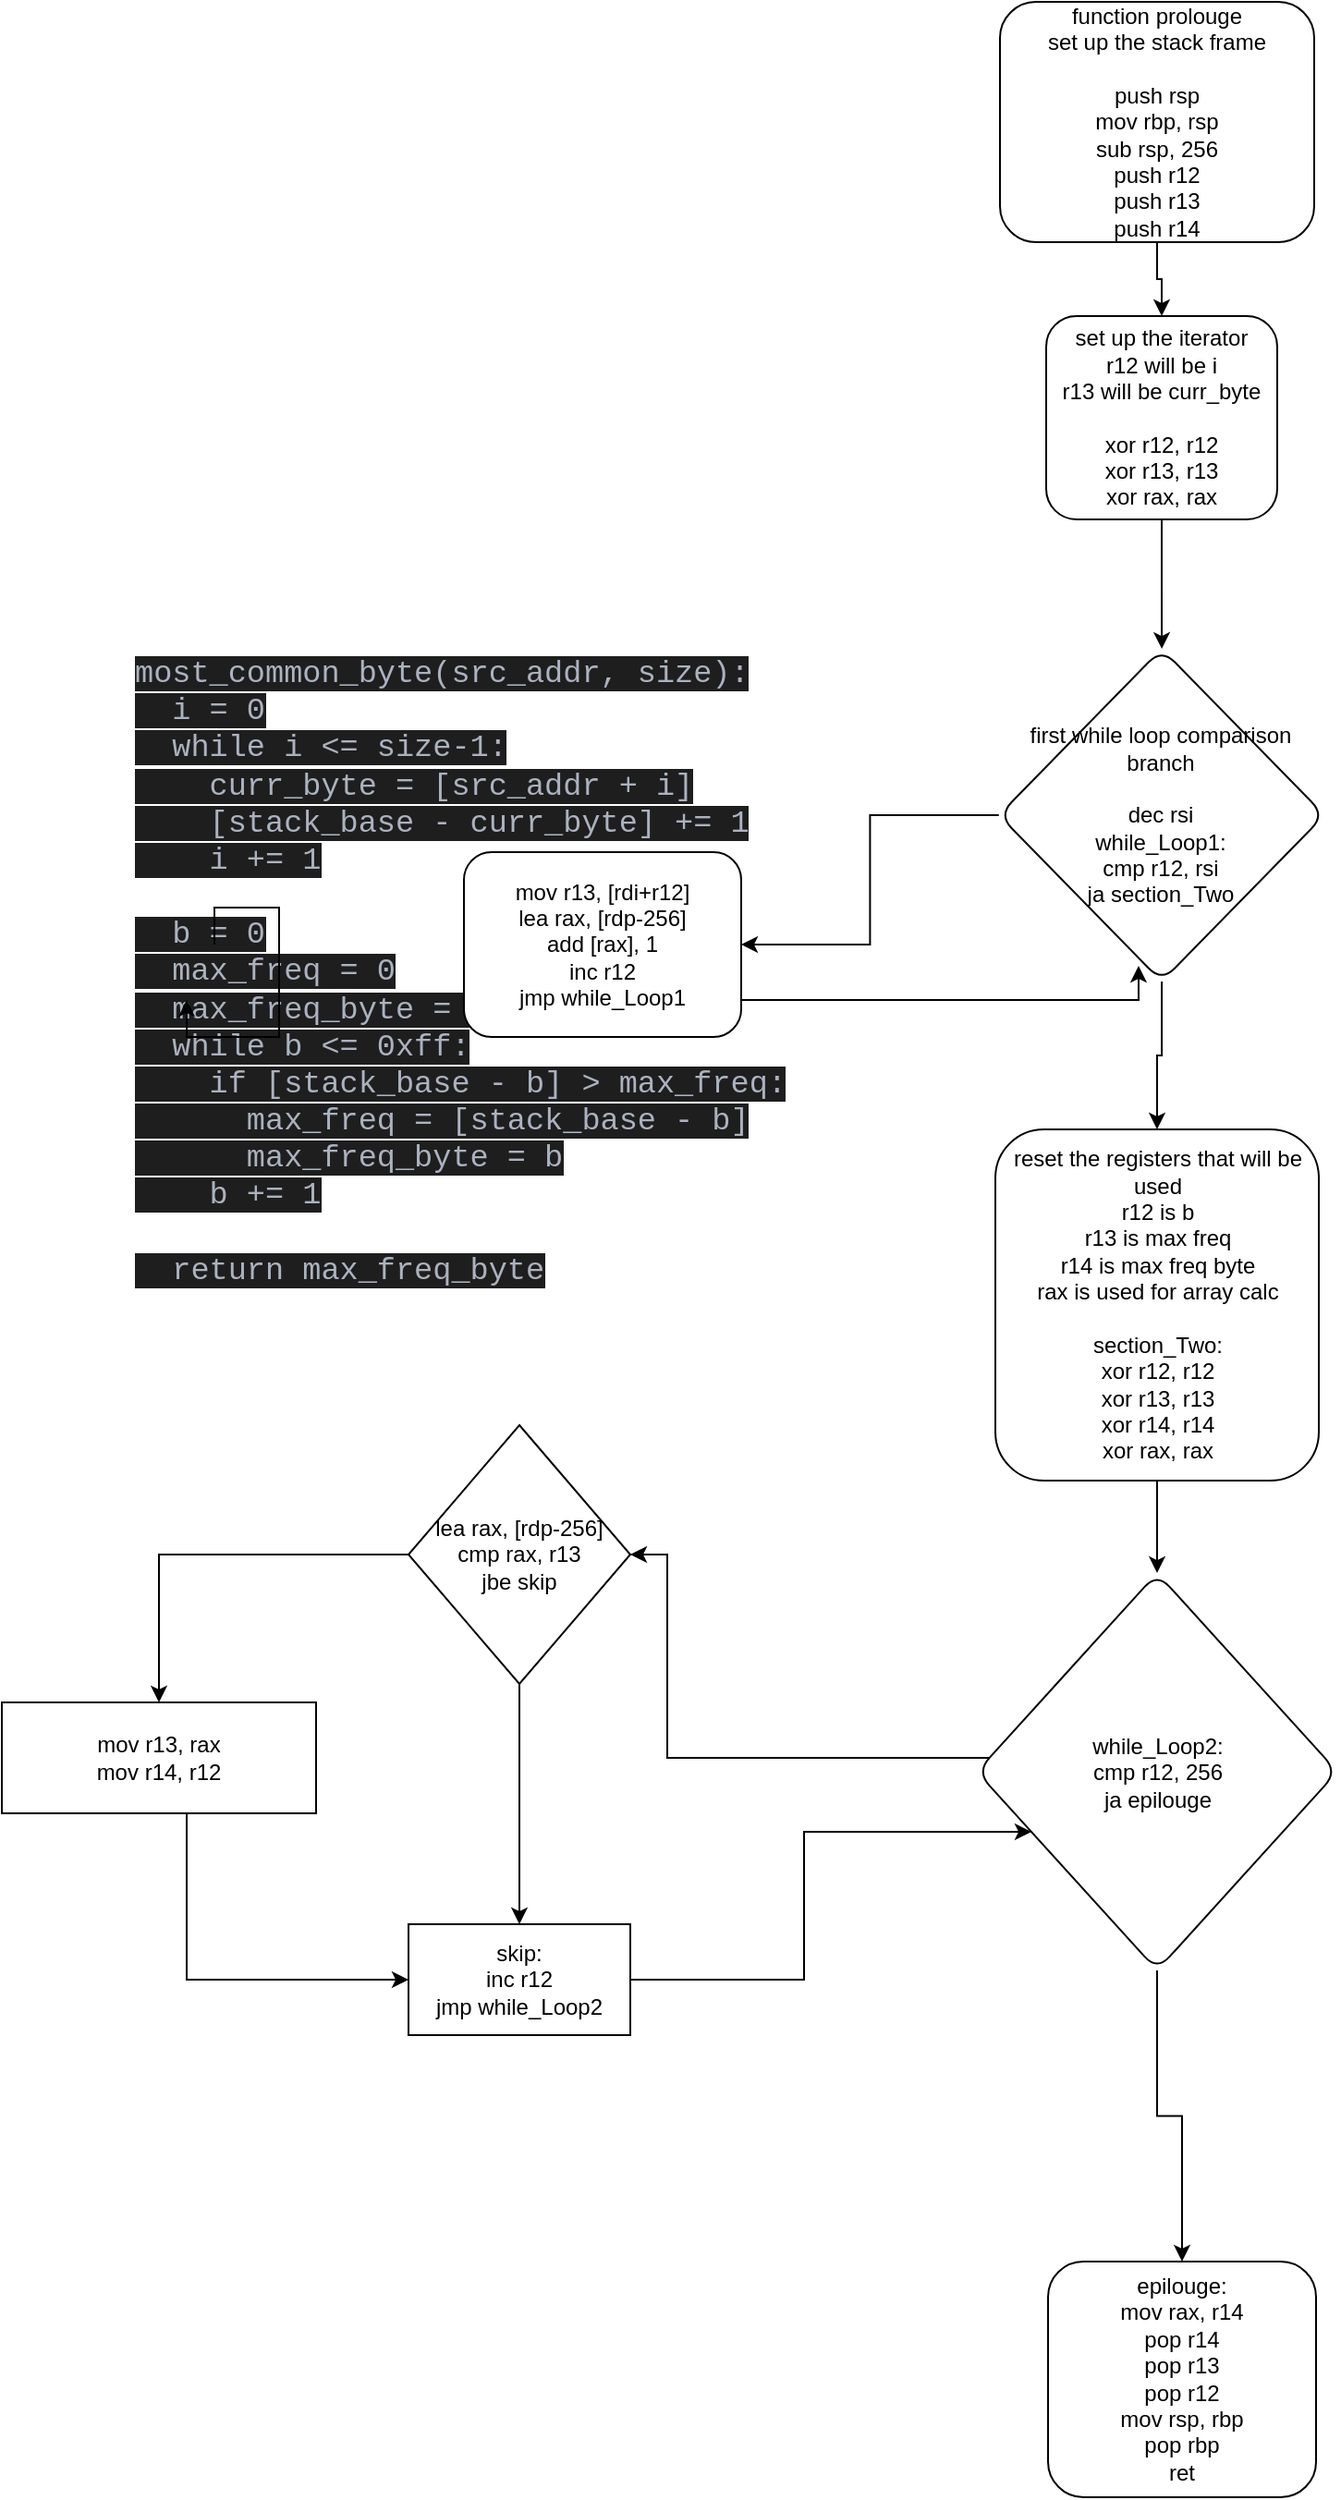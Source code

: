 <mxfile version="26.0.10">
  <diagram name="Page-1" id="xykrU4mgONVHl3FANnY1">
    <mxGraphModel dx="1293" dy="521" grid="1" gridSize="10" guides="1" tooltips="1" connect="1" arrows="1" fold="1" page="1" pageScale="1" pageWidth="850" pageHeight="1100" math="0" shadow="0">
      <root>
        <mxCell id="0" />
        <mxCell id="1" parent="0" />
        <mxCell id="21AP0h_j6hQ6Abmygb0H-1" value="&lt;span style=&quot;color: rgb(171, 178, 191); font-family: SFMono-Regular, Menlo, Monaco, Consolas, &amp;quot;Liberation Mono&amp;quot;, &amp;quot;Courier New&amp;quot;, monospace; font-size: 16.8px; white-space: pre; background-color: rgb(30, 30, 30);&quot;&gt;most_common_byte(src_addr, size):&lt;br/&gt;  i = 0&lt;br/&gt;  while i &amp;lt;= size-1:&lt;br/&gt;    curr_byte = [src_addr + i]&lt;br/&gt;    [stack_base - curr_byte] += 1&lt;br/&gt;    i += 1&lt;br/&gt;&lt;br/&gt;  b = 0&lt;br/&gt;  max_freq = 0&lt;br/&gt;  max_freq_byte = 0&lt;br/&gt;  while b &amp;lt;= 0xff:&lt;br/&gt;    if [stack_base - b] &amp;gt; max_freq:&lt;br/&gt;      max_freq = [stack_base - b]&lt;br/&gt;      max_freq_byte = b&lt;br/&gt;    b += 1&lt;br/&gt;&lt;br/&gt;  return max_freq_byte&lt;/span&gt;" style="text;html=1;align=left;verticalAlign=middle;whiteSpace=wrap;rounded=0;" vertex="1" parent="1">
          <mxGeometry y="520" width="60" height="30" as="geometry" />
        </mxCell>
        <mxCell id="21AP0h_j6hQ6Abmygb0H-4" value="" style="edgeStyle=orthogonalEdgeStyle;rounded=0;orthogonalLoop=1;jettySize=auto;html=1;" edge="1" parent="1" source="21AP0h_j6hQ6Abmygb0H-2" target="21AP0h_j6hQ6Abmygb0H-3">
          <mxGeometry relative="1" as="geometry" />
        </mxCell>
        <mxCell id="21AP0h_j6hQ6Abmygb0H-2" value="function prolouge&lt;div&gt;set up the stack frame&lt;/div&gt;&lt;div&gt;&lt;br&gt;&lt;div&gt;&lt;div&gt;push rsp&lt;/div&gt;&lt;div&gt;mov rbp, rsp&lt;/div&gt;&lt;div&gt;sub rsp, 256&lt;/div&gt;&lt;div&gt;push r12&lt;/div&gt;&lt;div&gt;push r13&lt;/div&gt;&lt;div&gt;push r14&lt;/div&gt;&lt;/div&gt;&lt;/div&gt;" style="rounded=1;whiteSpace=wrap;html=1;" vertex="1" parent="1">
          <mxGeometry x="470" y="10" width="170" height="130" as="geometry" />
        </mxCell>
        <mxCell id="21AP0h_j6hQ6Abmygb0H-6" value="" style="edgeStyle=orthogonalEdgeStyle;rounded=0;orthogonalLoop=1;jettySize=auto;html=1;" edge="1" parent="1" source="21AP0h_j6hQ6Abmygb0H-3" target="21AP0h_j6hQ6Abmygb0H-5">
          <mxGeometry relative="1" as="geometry" />
        </mxCell>
        <mxCell id="21AP0h_j6hQ6Abmygb0H-3" value="&lt;div&gt;set up the iterator&lt;/div&gt;&lt;div&gt;r12 will be i&lt;/div&gt;&lt;div&gt;r13 will be curr_byte&lt;/div&gt;&lt;div&gt;&lt;br&gt;&lt;/div&gt;&lt;div&gt;xor r12, r12&lt;/div&gt;&lt;div&gt;xor r13, r13&lt;/div&gt;&lt;div&gt;xor rax, rax&lt;/div&gt;" style="whiteSpace=wrap;html=1;rounded=1;" vertex="1" parent="1">
          <mxGeometry x="495" y="180" width="125" height="110" as="geometry" />
        </mxCell>
        <mxCell id="21AP0h_j6hQ6Abmygb0H-8" value="" style="edgeStyle=orthogonalEdgeStyle;rounded=0;orthogonalLoop=1;jettySize=auto;html=1;" edge="1" parent="1" source="21AP0h_j6hQ6Abmygb0H-5" target="21AP0h_j6hQ6Abmygb0H-7">
          <mxGeometry relative="1" as="geometry" />
        </mxCell>
        <mxCell id="21AP0h_j6hQ6Abmygb0H-11" value="" style="edgeStyle=orthogonalEdgeStyle;rounded=0;orthogonalLoop=1;jettySize=auto;html=1;" edge="1" parent="1" source="21AP0h_j6hQ6Abmygb0H-5" target="21AP0h_j6hQ6Abmygb0H-10">
          <mxGeometry relative="1" as="geometry" />
        </mxCell>
        <mxCell id="21AP0h_j6hQ6Abmygb0H-5" value="first while loop comparison branch&lt;div&gt;&lt;br&gt;&lt;/div&gt;&lt;div&gt;dec rsi&lt;/div&gt;&lt;div&gt;while_Loop1:&lt;/div&gt;&lt;div&gt;cmp r12, rsi&lt;/div&gt;&lt;div&gt;ja section_Two&lt;/div&gt;" style="rhombus;whiteSpace=wrap;html=1;rounded=1;" vertex="1" parent="1">
          <mxGeometry x="469.38" y="360" width="176.25" height="180" as="geometry" />
        </mxCell>
        <mxCell id="21AP0h_j6hQ6Abmygb0H-7" value="&lt;div&gt;&lt;span style=&quot;background-color: transparent; color: light-dark(rgb(0, 0, 0), rgb(255, 255, 255));&quot;&gt;mov r13, [rdi+r12]&lt;/span&gt;&lt;/div&gt;&lt;div&gt;&lt;span style=&quot;background-color: transparent; color: light-dark(rgb(0, 0, 0), rgb(255, 255, 255));&quot;&gt;lea rax, [rdp-256]&lt;/span&gt;&lt;/div&gt;&lt;div&gt;&lt;span style=&quot;background-color: transparent; color: light-dark(rgb(0, 0, 0), rgb(255, 255, 255));&quot;&gt;add [rax], 1&lt;/span&gt;&lt;/div&gt;&lt;div&gt;inc r12&lt;/div&gt;&lt;div&gt;jmp while_Loop1&lt;/div&gt;" style="whiteSpace=wrap;html=1;rounded=1;" vertex="1" parent="1">
          <mxGeometry x="180" y="470" width="150" height="100" as="geometry" />
        </mxCell>
        <mxCell id="21AP0h_j6hQ6Abmygb0H-9" style="edgeStyle=orthogonalEdgeStyle;rounded=0;orthogonalLoop=1;jettySize=auto;html=1;entryX=0.429;entryY=0.953;entryDx=0;entryDy=0;entryPerimeter=0;" edge="1" parent="1" source="21AP0h_j6hQ6Abmygb0H-7" target="21AP0h_j6hQ6Abmygb0H-5">
          <mxGeometry relative="1" as="geometry">
            <Array as="points">
              <mxPoint x="300" y="550" />
              <mxPoint x="300" y="550" />
            </Array>
          </mxGeometry>
        </mxCell>
        <mxCell id="21AP0h_j6hQ6Abmygb0H-14" value="" style="edgeStyle=orthogonalEdgeStyle;rounded=0;orthogonalLoop=1;jettySize=auto;html=1;" edge="1" parent="1" source="21AP0h_j6hQ6Abmygb0H-10" target="21AP0h_j6hQ6Abmygb0H-13">
          <mxGeometry relative="1" as="geometry" />
        </mxCell>
        <mxCell id="21AP0h_j6hQ6Abmygb0H-10" value="reset the registers that will be used&lt;div&gt;r12 is b&lt;/div&gt;&lt;div&gt;r13 is max freq&lt;/div&gt;&lt;div&gt;r14 is max freq byte&lt;/div&gt;&lt;div&gt;rax is used for array calc&lt;br&gt;&lt;div&gt;&lt;br&gt;&lt;/div&gt;&lt;div&gt;section_Two:&lt;/div&gt;&lt;div&gt;xor r12, r12&lt;/div&gt;&lt;div&gt;xor r13, r13&lt;/div&gt;&lt;div&gt;xor r14, r14&lt;/div&gt;&lt;/div&gt;&lt;div&gt;xor rax, rax&lt;/div&gt;" style="whiteSpace=wrap;html=1;rounded=1;" vertex="1" parent="1">
          <mxGeometry x="467.51" y="620" width="174.99" height="190" as="geometry" />
        </mxCell>
        <mxCell id="21AP0h_j6hQ6Abmygb0H-12" style="edgeStyle=orthogonalEdgeStyle;rounded=0;orthogonalLoop=1;jettySize=auto;html=1;exitX=0.75;exitY=0;exitDx=0;exitDy=0;" edge="1" parent="1" source="21AP0h_j6hQ6Abmygb0H-1" target="21AP0h_j6hQ6Abmygb0H-1">
          <mxGeometry relative="1" as="geometry" />
        </mxCell>
        <mxCell id="21AP0h_j6hQ6Abmygb0H-16" value="" style="edgeStyle=orthogonalEdgeStyle;rounded=0;orthogonalLoop=1;jettySize=auto;html=1;" edge="1" parent="1" source="21AP0h_j6hQ6Abmygb0H-13">
          <mxGeometry relative="1" as="geometry">
            <mxPoint x="270" y="850" as="targetPoint" />
            <Array as="points">
              <mxPoint x="290" y="960" />
              <mxPoint x="290" y="850" />
            </Array>
          </mxGeometry>
        </mxCell>
        <mxCell id="21AP0h_j6hQ6Abmygb0H-25" value="" style="edgeStyle=orthogonalEdgeStyle;rounded=0;orthogonalLoop=1;jettySize=auto;html=1;" edge="1" parent="1" source="21AP0h_j6hQ6Abmygb0H-13" target="21AP0h_j6hQ6Abmygb0H-24">
          <mxGeometry relative="1" as="geometry" />
        </mxCell>
        <mxCell id="21AP0h_j6hQ6Abmygb0H-13" value="while_Loop2:&lt;div&gt;cmp r12, 256&lt;/div&gt;&lt;div&gt;ja epilouge&lt;/div&gt;" style="rhombus;whiteSpace=wrap;html=1;rounded=1;" vertex="1" parent="1">
          <mxGeometry x="457.51" y="860" width="195" height="215" as="geometry" />
        </mxCell>
        <mxCell id="21AP0h_j6hQ6Abmygb0H-19" value="" style="edgeStyle=orthogonalEdgeStyle;rounded=0;orthogonalLoop=1;jettySize=auto;html=1;" edge="1" parent="1" source="21AP0h_j6hQ6Abmygb0H-17" target="21AP0h_j6hQ6Abmygb0H-18">
          <mxGeometry relative="1" as="geometry" />
        </mxCell>
        <mxCell id="21AP0h_j6hQ6Abmygb0H-21" value="" style="edgeStyle=orthogonalEdgeStyle;rounded=0;orthogonalLoop=1;jettySize=auto;html=1;" edge="1" parent="1" source="21AP0h_j6hQ6Abmygb0H-17" target="21AP0h_j6hQ6Abmygb0H-20">
          <mxGeometry relative="1" as="geometry" />
        </mxCell>
        <mxCell id="21AP0h_j6hQ6Abmygb0H-17" value="&lt;div&gt;&lt;span style=&quot;background-color: transparent; color: light-dark(rgb(0, 0, 0), rgb(255, 255, 255));&quot;&gt;lea rax, [rdp-256]&lt;/span&gt;&lt;/div&gt;&lt;div&gt;cmp rax, r13&lt;/div&gt;&lt;div&gt;jbe skip&lt;/div&gt;" style="rhombus;whiteSpace=wrap;html=1;" vertex="1" parent="1">
          <mxGeometry x="150" y="780" width="120" height="140" as="geometry" />
        </mxCell>
        <mxCell id="21AP0h_j6hQ6Abmygb0H-23" style="edgeStyle=orthogonalEdgeStyle;rounded=0;orthogonalLoop=1;jettySize=auto;html=1;" edge="1" parent="1" source="21AP0h_j6hQ6Abmygb0H-18" target="21AP0h_j6hQ6Abmygb0H-13">
          <mxGeometry relative="1" as="geometry">
            <Array as="points">
              <mxPoint x="364" y="1080" />
              <mxPoint x="364" y="1000" />
            </Array>
          </mxGeometry>
        </mxCell>
        <mxCell id="21AP0h_j6hQ6Abmygb0H-18" value="skip:&lt;div&gt;inc r12&lt;/div&gt;&lt;div&gt;jmp while_Loop2&lt;/div&gt;" style="whiteSpace=wrap;html=1;" vertex="1" parent="1">
          <mxGeometry x="150" y="1050" width="120" height="60" as="geometry" />
        </mxCell>
        <mxCell id="21AP0h_j6hQ6Abmygb0H-22" style="edgeStyle=orthogonalEdgeStyle;rounded=0;orthogonalLoop=1;jettySize=auto;html=1;entryX=0;entryY=0.5;entryDx=0;entryDy=0;" edge="1" parent="1" source="21AP0h_j6hQ6Abmygb0H-20" target="21AP0h_j6hQ6Abmygb0H-18">
          <mxGeometry relative="1" as="geometry">
            <Array as="points">
              <mxPoint x="30" y="1080" />
            </Array>
          </mxGeometry>
        </mxCell>
        <mxCell id="21AP0h_j6hQ6Abmygb0H-20" value="mov r13, rax&lt;div&gt;mov r14, r12&lt;/div&gt;" style="whiteSpace=wrap;html=1;" vertex="1" parent="1">
          <mxGeometry x="-70" y="930" width="170" height="60" as="geometry" />
        </mxCell>
        <mxCell id="21AP0h_j6hQ6Abmygb0H-24" value="epilouge:&lt;div&gt;mov rax, r14&lt;/div&gt;&lt;div&gt;pop r14&lt;/div&gt;&lt;div&gt;pop r13&lt;/div&gt;&lt;div&gt;pop r12&lt;/div&gt;&lt;div&gt;mov rsp, rbp&lt;/div&gt;&lt;div&gt;pop rbp&lt;/div&gt;&lt;div&gt;ret&lt;/div&gt;" style="whiteSpace=wrap;html=1;rounded=1;" vertex="1" parent="1">
          <mxGeometry x="496.01" y="1232.5" width="144.99" height="127.5" as="geometry" />
        </mxCell>
      </root>
    </mxGraphModel>
  </diagram>
</mxfile>
